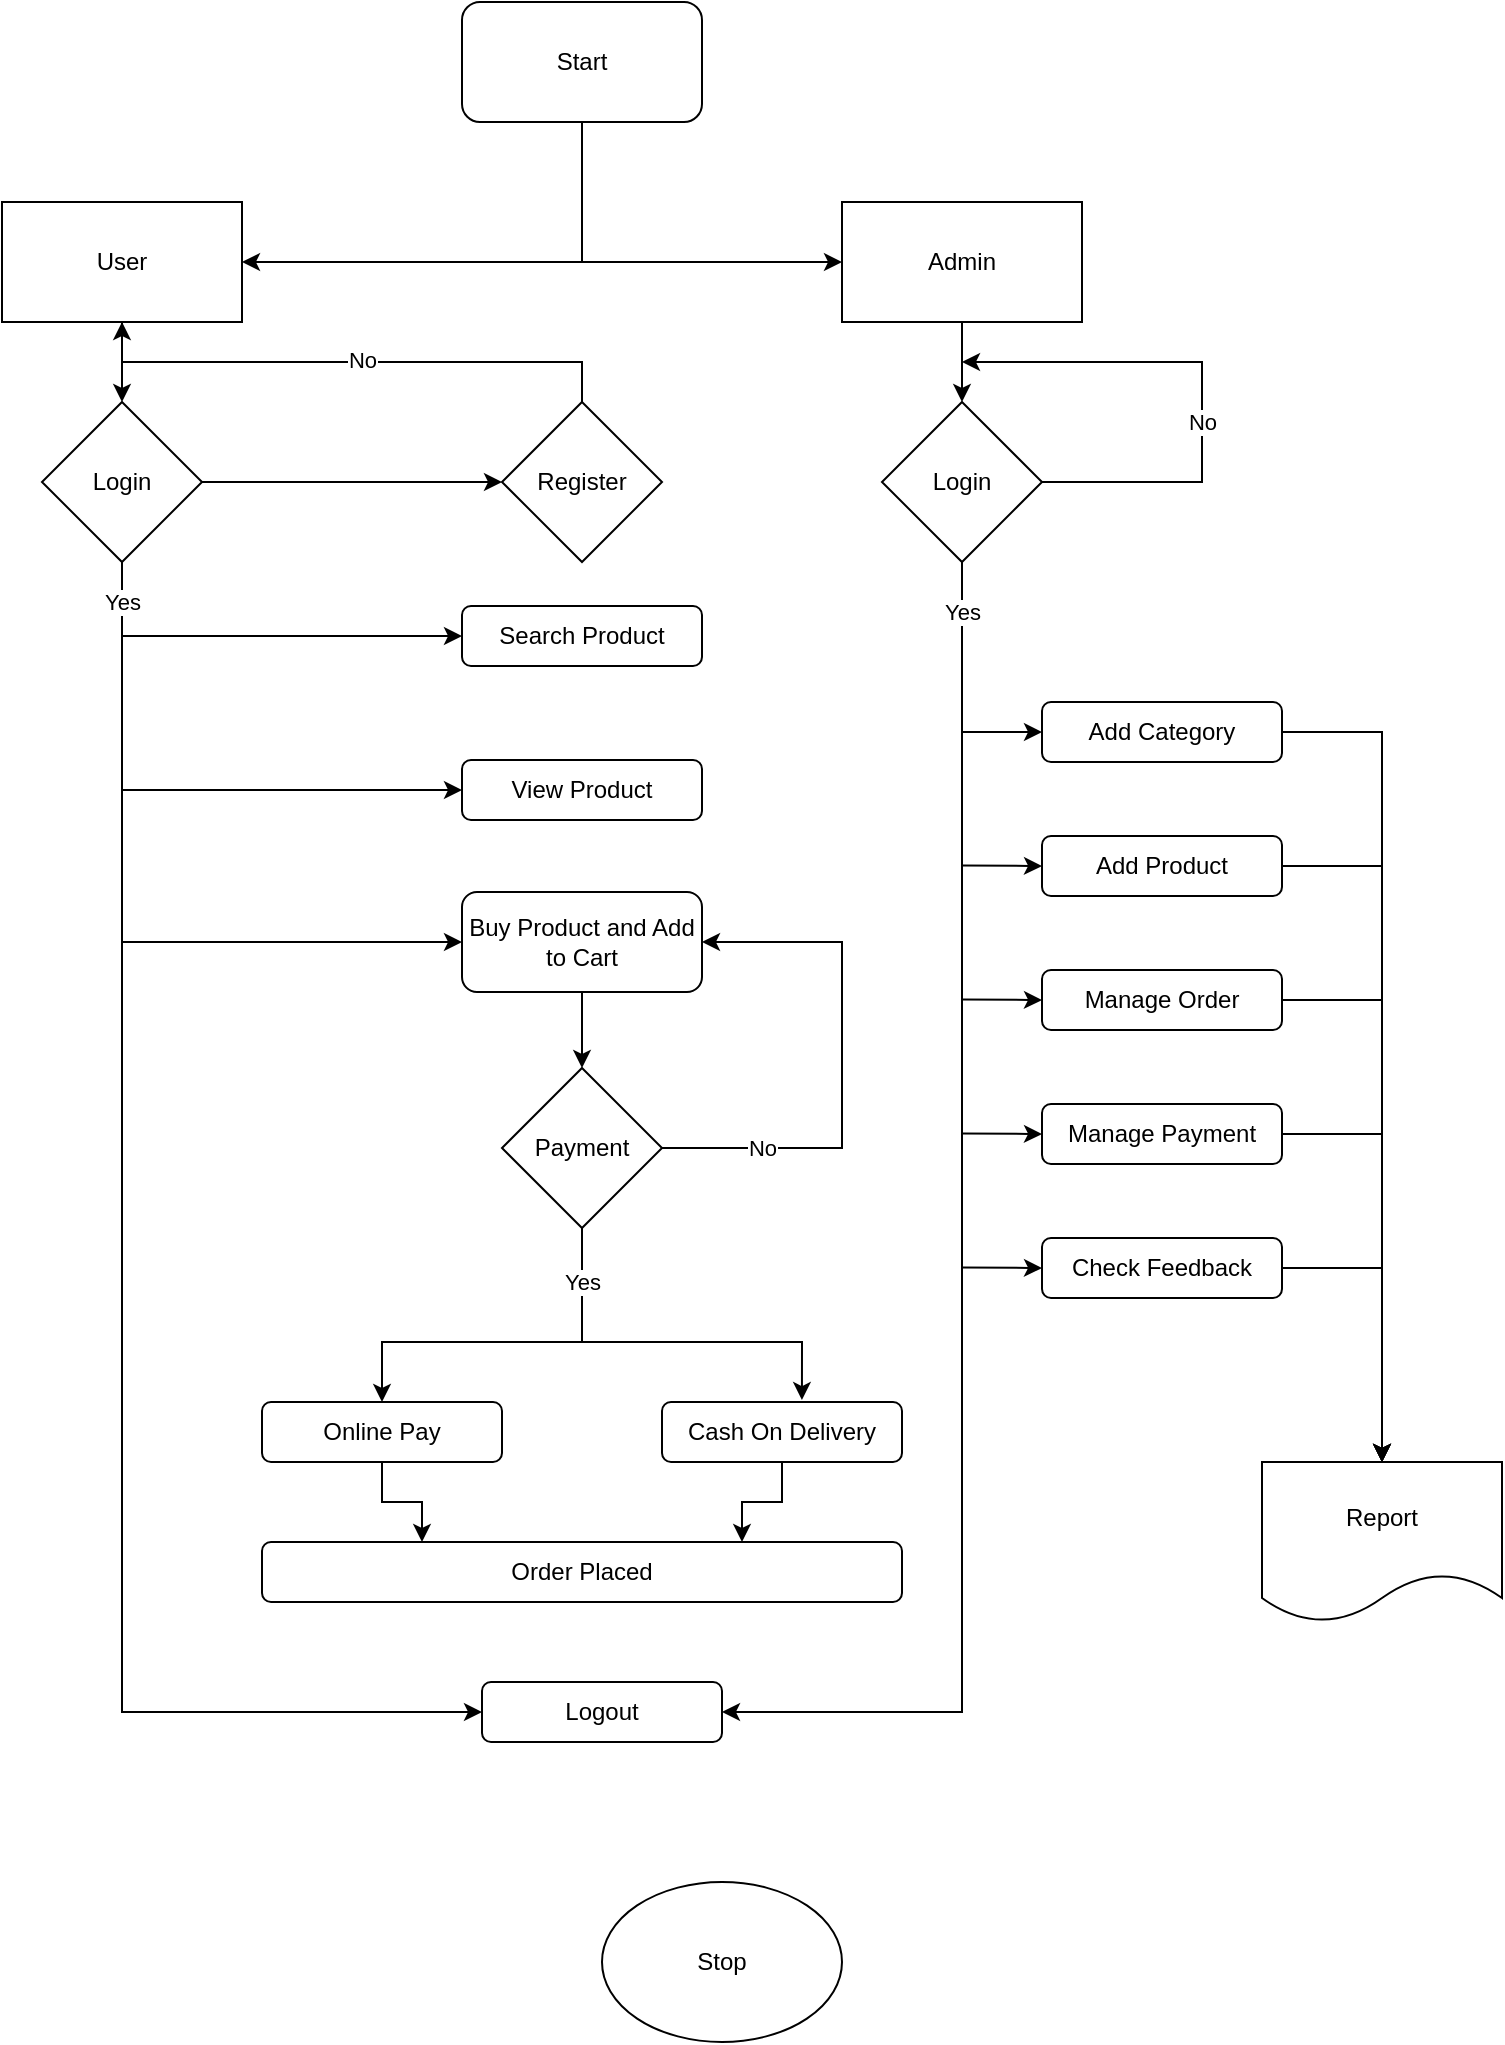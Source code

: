 <mxfile version="20.5.3" type="github">
  <diagram id="GGFVwZLPDX0u6j_QgqO_" name="Page-1">
    <mxGraphModel dx="1574" dy="877" grid="1" gridSize="10" guides="1" tooltips="1" connect="1" arrows="1" fold="1" page="1" pageScale="1" pageWidth="827" pageHeight="1169" math="0" shadow="0">
      <root>
        <mxCell id="0" />
        <mxCell id="1" parent="0" />
        <mxCell id="15-sbqZGuxTu5TddLMk6-28" style="edgeStyle=orthogonalEdgeStyle;rounded=0;orthogonalLoop=1;jettySize=auto;html=1;entryX=0;entryY=0.5;entryDx=0;entryDy=0;exitX=0.5;exitY=1;exitDx=0;exitDy=0;" edge="1" parent="1" source="15-sbqZGuxTu5TddLMk6-1" target="15-sbqZGuxTu5TddLMk6-4">
          <mxGeometry relative="1" as="geometry" />
        </mxCell>
        <mxCell id="15-sbqZGuxTu5TddLMk6-29" style="edgeStyle=orthogonalEdgeStyle;rounded=0;orthogonalLoop=1;jettySize=auto;html=1;entryX=1;entryY=0.5;entryDx=0;entryDy=0;exitX=0.5;exitY=1;exitDx=0;exitDy=0;" edge="1" parent="1" source="15-sbqZGuxTu5TddLMk6-1" target="15-sbqZGuxTu5TddLMk6-3">
          <mxGeometry relative="1" as="geometry" />
        </mxCell>
        <mxCell id="15-sbqZGuxTu5TddLMk6-1" value="Start" style="rounded=1;whiteSpace=wrap;html=1;" vertex="1" parent="1">
          <mxGeometry x="269" y="70" width="120" height="60" as="geometry" />
        </mxCell>
        <mxCell id="15-sbqZGuxTu5TddLMk6-30" style="edgeStyle=orthogonalEdgeStyle;rounded=0;orthogonalLoop=1;jettySize=auto;html=1;entryX=0.5;entryY=0;entryDx=0;entryDy=0;" edge="1" parent="1" source="15-sbqZGuxTu5TddLMk6-3" target="15-sbqZGuxTu5TddLMk6-16">
          <mxGeometry relative="1" as="geometry" />
        </mxCell>
        <mxCell id="15-sbqZGuxTu5TddLMk6-3" value="User" style="rounded=0;whiteSpace=wrap;html=1;" vertex="1" parent="1">
          <mxGeometry x="39" y="170" width="120" height="60" as="geometry" />
        </mxCell>
        <mxCell id="15-sbqZGuxTu5TddLMk6-54" style="edgeStyle=orthogonalEdgeStyle;rounded=0;orthogonalLoop=1;jettySize=auto;html=1;entryX=0.5;entryY=0;entryDx=0;entryDy=0;" edge="1" parent="1" source="15-sbqZGuxTu5TddLMk6-4" target="15-sbqZGuxTu5TddLMk6-5">
          <mxGeometry relative="1" as="geometry" />
        </mxCell>
        <mxCell id="15-sbqZGuxTu5TddLMk6-4" value="Admin" style="rounded=0;whiteSpace=wrap;html=1;" vertex="1" parent="1">
          <mxGeometry x="459" y="170" width="120" height="60" as="geometry" />
        </mxCell>
        <mxCell id="15-sbqZGuxTu5TddLMk6-50" style="edgeStyle=orthogonalEdgeStyle;rounded=0;orthogonalLoop=1;jettySize=auto;html=1;entryX=1;entryY=0.5;entryDx=0;entryDy=0;exitX=0.5;exitY=1;exitDx=0;exitDy=0;" edge="1" parent="1" source="15-sbqZGuxTu5TddLMk6-5" target="15-sbqZGuxTu5TddLMk6-47">
          <mxGeometry relative="1" as="geometry">
            <Array as="points">
              <mxPoint x="519" y="925" />
            </Array>
          </mxGeometry>
        </mxCell>
        <mxCell id="15-sbqZGuxTu5TddLMk6-59" value="Yes" style="edgeLabel;html=1;align=center;verticalAlign=middle;resizable=0;points=[];" vertex="1" connectable="0" parent="15-sbqZGuxTu5TddLMk6-50">
          <mxGeometry x="-0.928" relative="1" as="geometry">
            <mxPoint as="offset" />
          </mxGeometry>
        </mxCell>
        <mxCell id="15-sbqZGuxTu5TddLMk6-5" value="Login" style="rhombus;whiteSpace=wrap;html=1;" vertex="1" parent="1">
          <mxGeometry x="479" y="270" width="80" height="80" as="geometry" />
        </mxCell>
        <mxCell id="15-sbqZGuxTu5TddLMk6-65" style="edgeStyle=orthogonalEdgeStyle;rounded=0;orthogonalLoop=1;jettySize=auto;html=1;entryX=0.5;entryY=0;entryDx=0;entryDy=0;startArrow=none;startFill=0;endArrow=classic;endFill=1;" edge="1" parent="1" source="15-sbqZGuxTu5TddLMk6-6" target="15-sbqZGuxTu5TddLMk6-11">
          <mxGeometry relative="1" as="geometry">
            <Array as="points">
              <mxPoint x="729" y="435" />
            </Array>
          </mxGeometry>
        </mxCell>
        <mxCell id="15-sbqZGuxTu5TddLMk6-6" value="Add Category" style="rounded=1;whiteSpace=wrap;html=1;" vertex="1" parent="1">
          <mxGeometry x="559" y="420" width="120" height="30" as="geometry" />
        </mxCell>
        <mxCell id="15-sbqZGuxTu5TddLMk6-11" value="Report" style="shape=document;whiteSpace=wrap;html=1;boundedLbl=1;" vertex="1" parent="1">
          <mxGeometry x="669" y="800" width="120" height="80" as="geometry" />
        </mxCell>
        <mxCell id="15-sbqZGuxTu5TddLMk6-70" style="edgeStyle=orthogonalEdgeStyle;rounded=0;orthogonalLoop=1;jettySize=auto;html=1;entryX=0.5;entryY=0;entryDx=0;entryDy=0;startArrow=none;startFill=0;endArrow=classic;endFill=1;" edge="1" parent="1" source="15-sbqZGuxTu5TddLMk6-12" target="15-sbqZGuxTu5TddLMk6-11">
          <mxGeometry relative="1" as="geometry">
            <Array as="points">
              <mxPoint x="729" y="502" />
            </Array>
          </mxGeometry>
        </mxCell>
        <mxCell id="15-sbqZGuxTu5TddLMk6-12" value="Add Product" style="rounded=1;whiteSpace=wrap;html=1;" vertex="1" parent="1">
          <mxGeometry x="559" y="487" width="120" height="30" as="geometry" />
        </mxCell>
        <mxCell id="15-sbqZGuxTu5TddLMk6-71" style="edgeStyle=orthogonalEdgeStyle;rounded=0;orthogonalLoop=1;jettySize=auto;html=1;entryX=0.5;entryY=0;entryDx=0;entryDy=0;startArrow=none;startFill=0;endArrow=classic;endFill=1;" edge="1" parent="1" source="15-sbqZGuxTu5TddLMk6-13" target="15-sbqZGuxTu5TddLMk6-11">
          <mxGeometry relative="1" as="geometry">
            <Array as="points">
              <mxPoint x="729" y="569" />
            </Array>
          </mxGeometry>
        </mxCell>
        <mxCell id="15-sbqZGuxTu5TddLMk6-13" value="Manage Order" style="rounded=1;whiteSpace=wrap;html=1;" vertex="1" parent="1">
          <mxGeometry x="559" y="554" width="120" height="30" as="geometry" />
        </mxCell>
        <mxCell id="15-sbqZGuxTu5TddLMk6-72" style="edgeStyle=orthogonalEdgeStyle;rounded=0;orthogonalLoop=1;jettySize=auto;html=1;entryX=0.5;entryY=0;entryDx=0;entryDy=0;startArrow=none;startFill=0;endArrow=classic;endFill=1;" edge="1" parent="1" source="15-sbqZGuxTu5TddLMk6-14" target="15-sbqZGuxTu5TddLMk6-11">
          <mxGeometry relative="1" as="geometry">
            <Array as="points">
              <mxPoint x="729" y="636" />
            </Array>
          </mxGeometry>
        </mxCell>
        <mxCell id="15-sbqZGuxTu5TddLMk6-14" value="Manage Payment" style="rounded=1;whiteSpace=wrap;html=1;" vertex="1" parent="1">
          <mxGeometry x="559" y="621" width="120" height="30" as="geometry" />
        </mxCell>
        <mxCell id="15-sbqZGuxTu5TddLMk6-77" style="edgeStyle=orthogonalEdgeStyle;rounded=0;orthogonalLoop=1;jettySize=auto;html=1;entryX=0.5;entryY=0;entryDx=0;entryDy=0;startArrow=none;startFill=0;endArrow=classic;endFill=1;" edge="1" parent="1" source="15-sbqZGuxTu5TddLMk6-15" target="15-sbqZGuxTu5TddLMk6-11">
          <mxGeometry relative="1" as="geometry">
            <Array as="points">
              <mxPoint x="729" y="703" />
            </Array>
          </mxGeometry>
        </mxCell>
        <mxCell id="15-sbqZGuxTu5TddLMk6-15" value="Check Feedback" style="rounded=1;whiteSpace=wrap;html=1;" vertex="1" parent="1">
          <mxGeometry x="559" y="688" width="120" height="30" as="geometry" />
        </mxCell>
        <mxCell id="15-sbqZGuxTu5TddLMk6-31" style="edgeStyle=orthogonalEdgeStyle;rounded=0;orthogonalLoop=1;jettySize=auto;html=1;entryX=0;entryY=0.5;entryDx=0;entryDy=0;" edge="1" parent="1" source="15-sbqZGuxTu5TddLMk6-16" target="15-sbqZGuxTu5TddLMk6-17">
          <mxGeometry relative="1" as="geometry" />
        </mxCell>
        <mxCell id="15-sbqZGuxTu5TddLMk6-87" style="edgeStyle=orthogonalEdgeStyle;rounded=0;orthogonalLoop=1;jettySize=auto;html=1;entryX=0;entryY=0.5;entryDx=0;entryDy=0;startArrow=none;startFill=0;endArrow=classic;endFill=1;exitX=0.5;exitY=1;exitDx=0;exitDy=0;" edge="1" parent="1" source="15-sbqZGuxTu5TddLMk6-16" target="15-sbqZGuxTu5TddLMk6-18">
          <mxGeometry relative="1" as="geometry">
            <Array as="points">
              <mxPoint x="99" y="387" />
            </Array>
          </mxGeometry>
        </mxCell>
        <mxCell id="15-sbqZGuxTu5TddLMk6-88" style="edgeStyle=orthogonalEdgeStyle;rounded=0;orthogonalLoop=1;jettySize=auto;html=1;entryX=0;entryY=0.5;entryDx=0;entryDy=0;startArrow=none;startFill=0;endArrow=classic;endFill=1;exitX=0.5;exitY=1;exitDx=0;exitDy=0;" edge="1" parent="1" source="15-sbqZGuxTu5TddLMk6-16" target="15-sbqZGuxTu5TddLMk6-19">
          <mxGeometry relative="1" as="geometry" />
        </mxCell>
        <mxCell id="15-sbqZGuxTu5TddLMk6-89" style="edgeStyle=orthogonalEdgeStyle;rounded=0;orthogonalLoop=1;jettySize=auto;html=1;entryX=0;entryY=0.5;entryDx=0;entryDy=0;startArrow=none;startFill=0;endArrow=classic;endFill=1;exitX=0.5;exitY=1;exitDx=0;exitDy=0;" edge="1" parent="1" source="15-sbqZGuxTu5TddLMk6-16" target="15-sbqZGuxTu5TddLMk6-20">
          <mxGeometry relative="1" as="geometry">
            <Array as="points">
              <mxPoint x="99" y="540" />
            </Array>
          </mxGeometry>
        </mxCell>
        <mxCell id="15-sbqZGuxTu5TddLMk6-16" value="Login" style="rhombus;whiteSpace=wrap;html=1;" vertex="1" parent="1">
          <mxGeometry x="59" y="270" width="80" height="80" as="geometry" />
        </mxCell>
        <mxCell id="15-sbqZGuxTu5TddLMk6-51" style="edgeStyle=orthogonalEdgeStyle;rounded=0;orthogonalLoop=1;jettySize=auto;html=1;entryX=0.5;entryY=1;entryDx=0;entryDy=0;" edge="1" parent="1" source="15-sbqZGuxTu5TddLMk6-17" target="15-sbqZGuxTu5TddLMk6-3">
          <mxGeometry relative="1" as="geometry">
            <Array as="points">
              <mxPoint x="329" y="250" />
              <mxPoint x="99" y="250" />
            </Array>
          </mxGeometry>
        </mxCell>
        <mxCell id="15-sbqZGuxTu5TddLMk6-52" value="No" style="edgeLabel;html=1;align=center;verticalAlign=middle;resizable=0;points=[];" vertex="1" connectable="0" parent="15-sbqZGuxTu5TddLMk6-51">
          <mxGeometry x="-0.204" y="-1" relative="1" as="geometry">
            <mxPoint x="-23" as="offset" />
          </mxGeometry>
        </mxCell>
        <mxCell id="15-sbqZGuxTu5TddLMk6-17" value="Register" style="rhombus;whiteSpace=wrap;html=1;" vertex="1" parent="1">
          <mxGeometry x="289" y="270" width="80" height="80" as="geometry" />
        </mxCell>
        <mxCell id="15-sbqZGuxTu5TddLMk6-18" value="Search Product" style="rounded=1;whiteSpace=wrap;html=1;" vertex="1" parent="1">
          <mxGeometry x="269" y="372" width="120" height="30" as="geometry" />
        </mxCell>
        <mxCell id="15-sbqZGuxTu5TddLMk6-19" value="View Product" style="rounded=1;whiteSpace=wrap;html=1;" vertex="1" parent="1">
          <mxGeometry x="269" y="449" width="120" height="30" as="geometry" />
        </mxCell>
        <mxCell id="15-sbqZGuxTu5TddLMk6-37" style="edgeStyle=orthogonalEdgeStyle;rounded=0;orthogonalLoop=1;jettySize=auto;html=1;exitX=0.5;exitY=1;exitDx=0;exitDy=0;entryX=0.5;entryY=0;entryDx=0;entryDy=0;" edge="1" parent="1" source="15-sbqZGuxTu5TddLMk6-20" target="15-sbqZGuxTu5TddLMk6-21">
          <mxGeometry relative="1" as="geometry" />
        </mxCell>
        <mxCell id="15-sbqZGuxTu5TddLMk6-20" value="Buy Product and Add to Cart" style="rounded=1;whiteSpace=wrap;html=1;" vertex="1" parent="1">
          <mxGeometry x="269" y="515" width="120" height="50" as="geometry" />
        </mxCell>
        <mxCell id="15-sbqZGuxTu5TddLMk6-38" style="edgeStyle=orthogonalEdgeStyle;rounded=0;orthogonalLoop=1;jettySize=auto;html=1;entryX=1;entryY=0.5;entryDx=0;entryDy=0;exitX=1;exitY=0.5;exitDx=0;exitDy=0;" edge="1" parent="1" source="15-sbqZGuxTu5TddLMk6-21" target="15-sbqZGuxTu5TddLMk6-20">
          <mxGeometry relative="1" as="geometry">
            <Array as="points">
              <mxPoint x="459" y="643" />
              <mxPoint x="459" y="540" />
            </Array>
          </mxGeometry>
        </mxCell>
        <mxCell id="15-sbqZGuxTu5TddLMk6-39" value="No" style="edgeLabel;html=1;align=center;verticalAlign=middle;resizable=0;points=[];" vertex="1" connectable="0" parent="15-sbqZGuxTu5TddLMk6-38">
          <mxGeometry x="-0.553" relative="1" as="geometry">
            <mxPoint x="-9" as="offset" />
          </mxGeometry>
        </mxCell>
        <mxCell id="15-sbqZGuxTu5TddLMk6-40" style="edgeStyle=orthogonalEdgeStyle;rounded=0;orthogonalLoop=1;jettySize=auto;html=1;entryX=0.583;entryY=-0.033;entryDx=0;entryDy=0;entryPerimeter=0;" edge="1" parent="1" source="15-sbqZGuxTu5TddLMk6-21" target="15-sbqZGuxTu5TddLMk6-24">
          <mxGeometry relative="1" as="geometry">
            <Array as="points">
              <mxPoint x="329" y="740" />
              <mxPoint x="439" y="740" />
            </Array>
          </mxGeometry>
        </mxCell>
        <mxCell id="15-sbqZGuxTu5TddLMk6-41" style="edgeStyle=orthogonalEdgeStyle;rounded=0;orthogonalLoop=1;jettySize=auto;html=1;entryX=0.5;entryY=0;entryDx=0;entryDy=0;" edge="1" parent="1" source="15-sbqZGuxTu5TddLMk6-21" target="15-sbqZGuxTu5TddLMk6-22">
          <mxGeometry relative="1" as="geometry">
            <Array as="points">
              <mxPoint x="329" y="740" />
              <mxPoint x="229" y="740" />
            </Array>
          </mxGeometry>
        </mxCell>
        <mxCell id="15-sbqZGuxTu5TddLMk6-42" value="Yes" style="edgeLabel;html=1;align=center;verticalAlign=middle;resizable=0;points=[];" vertex="1" connectable="0" parent="15-sbqZGuxTu5TddLMk6-41">
          <mxGeometry x="-0.807" relative="1" as="geometry">
            <mxPoint y="9" as="offset" />
          </mxGeometry>
        </mxCell>
        <mxCell id="15-sbqZGuxTu5TddLMk6-21" value="Payment" style="rhombus;whiteSpace=wrap;html=1;" vertex="1" parent="1">
          <mxGeometry x="289" y="603" width="80" height="80" as="geometry" />
        </mxCell>
        <mxCell id="15-sbqZGuxTu5TddLMk6-23" value="Order Placed" style="rounded=1;whiteSpace=wrap;html=1;" vertex="1" parent="1">
          <mxGeometry x="169" y="840" width="320" height="30" as="geometry" />
        </mxCell>
        <mxCell id="15-sbqZGuxTu5TddLMk6-27" value="" style="group;flipV=0;flipH=0;" vertex="1" connectable="0" parent="1">
          <mxGeometry x="169" y="770" width="320" height="30" as="geometry" />
        </mxCell>
        <mxCell id="15-sbqZGuxTu5TddLMk6-22" value="Online Pay" style="rounded=1;whiteSpace=wrap;html=1;" vertex="1" parent="15-sbqZGuxTu5TddLMk6-27">
          <mxGeometry width="120" height="30" as="geometry" />
        </mxCell>
        <mxCell id="15-sbqZGuxTu5TddLMk6-24" value="Cash On Delivery" style="rounded=1;whiteSpace=wrap;html=1;" vertex="1" parent="15-sbqZGuxTu5TddLMk6-27">
          <mxGeometry x="200" width="120" height="30" as="geometry" />
        </mxCell>
        <mxCell id="15-sbqZGuxTu5TddLMk6-44" value="Stop" style="ellipse;whiteSpace=wrap;html=1;" vertex="1" parent="1">
          <mxGeometry x="339" y="1010" width="120" height="80" as="geometry" />
        </mxCell>
        <mxCell id="15-sbqZGuxTu5TddLMk6-45" style="edgeStyle=orthogonalEdgeStyle;rounded=0;orthogonalLoop=1;jettySize=auto;html=1;entryX=0.75;entryY=0;entryDx=0;entryDy=0;" edge="1" parent="1" source="15-sbqZGuxTu5TddLMk6-24" target="15-sbqZGuxTu5TddLMk6-23">
          <mxGeometry relative="1" as="geometry" />
        </mxCell>
        <mxCell id="15-sbqZGuxTu5TddLMk6-46" style="edgeStyle=orthogonalEdgeStyle;rounded=0;orthogonalLoop=1;jettySize=auto;html=1;entryX=0.25;entryY=0;entryDx=0;entryDy=0;" edge="1" parent="1" source="15-sbqZGuxTu5TddLMk6-22" target="15-sbqZGuxTu5TddLMk6-23">
          <mxGeometry relative="1" as="geometry" />
        </mxCell>
        <mxCell id="15-sbqZGuxTu5TddLMk6-47" value="Logout" style="rounded=1;whiteSpace=wrap;html=1;" vertex="1" parent="1">
          <mxGeometry x="279" y="910" width="120" height="30" as="geometry" />
        </mxCell>
        <mxCell id="15-sbqZGuxTu5TddLMk6-57" value="" style="endArrow=classic;html=1;rounded=0;exitX=1;exitY=0.5;exitDx=0;exitDy=0;startArrow=none;startFill=0;endFill=1;" edge="1" parent="1" source="15-sbqZGuxTu5TddLMk6-5">
          <mxGeometry width="50" height="50" relative="1" as="geometry">
            <mxPoint x="569" y="340" as="sourcePoint" />
            <mxPoint x="519" y="250" as="targetPoint" />
            <Array as="points">
              <mxPoint x="639" y="310" />
              <mxPoint x="639" y="250" />
            </Array>
          </mxGeometry>
        </mxCell>
        <mxCell id="15-sbqZGuxTu5TddLMk6-58" value="No" style="edgeLabel;html=1;align=center;verticalAlign=middle;resizable=0;points=[];" vertex="1" connectable="0" parent="15-sbqZGuxTu5TddLMk6-57">
          <mxGeometry x="-0.081" relative="1" as="geometry">
            <mxPoint y="9" as="offset" />
          </mxGeometry>
        </mxCell>
        <mxCell id="15-sbqZGuxTu5TddLMk6-60" value="" style="endArrow=classic;html=1;rounded=0;" edge="1" parent="1">
          <mxGeometry width="50" height="50" relative="1" as="geometry">
            <mxPoint x="519" y="435" as="sourcePoint" />
            <mxPoint x="559" y="435" as="targetPoint" />
          </mxGeometry>
        </mxCell>
        <mxCell id="15-sbqZGuxTu5TddLMk6-61" value="" style="endArrow=classic;html=1;rounded=0;" edge="1" parent="1">
          <mxGeometry width="50" height="50" relative="1" as="geometry">
            <mxPoint x="519" y="501.76" as="sourcePoint" />
            <mxPoint x="559" y="502" as="targetPoint" />
          </mxGeometry>
        </mxCell>
        <mxCell id="15-sbqZGuxTu5TddLMk6-62" value="" style="endArrow=classic;html=1;rounded=0;" edge="1" parent="1">
          <mxGeometry width="50" height="50" relative="1" as="geometry">
            <mxPoint x="519" y="568.76" as="sourcePoint" />
            <mxPoint x="559" y="569" as="targetPoint" />
          </mxGeometry>
        </mxCell>
        <mxCell id="15-sbqZGuxTu5TddLMk6-63" value="" style="endArrow=classic;html=1;rounded=0;" edge="1" parent="1">
          <mxGeometry width="50" height="50" relative="1" as="geometry">
            <mxPoint x="519" y="635.76" as="sourcePoint" />
            <mxPoint x="559" y="636" as="targetPoint" />
          </mxGeometry>
        </mxCell>
        <mxCell id="15-sbqZGuxTu5TddLMk6-64" value="" style="endArrow=classic;html=1;rounded=0;" edge="1" parent="1">
          <mxGeometry width="50" height="50" relative="1" as="geometry">
            <mxPoint x="519" y="702.76" as="sourcePoint" />
            <mxPoint x="559" y="703" as="targetPoint" />
          </mxGeometry>
        </mxCell>
        <mxCell id="15-sbqZGuxTu5TddLMk6-49" style="edgeStyle=orthogonalEdgeStyle;rounded=0;orthogonalLoop=1;jettySize=auto;html=1;entryX=0;entryY=0.5;entryDx=0;entryDy=0;exitX=0.5;exitY=1;exitDx=0;exitDy=0;" edge="1" parent="1" source="15-sbqZGuxTu5TddLMk6-16" target="15-sbqZGuxTu5TddLMk6-47">
          <mxGeometry relative="1" as="geometry">
            <Array as="points">
              <mxPoint x="99" y="925" />
            </Array>
          </mxGeometry>
        </mxCell>
        <mxCell id="15-sbqZGuxTu5TddLMk6-53" value="Yes" style="edgeLabel;html=1;align=center;verticalAlign=middle;resizable=0;points=[];" vertex="1" connectable="0" parent="15-sbqZGuxTu5TddLMk6-49">
          <mxGeometry x="-0.949" relative="1" as="geometry">
            <mxPoint as="offset" />
          </mxGeometry>
        </mxCell>
      </root>
    </mxGraphModel>
  </diagram>
</mxfile>
